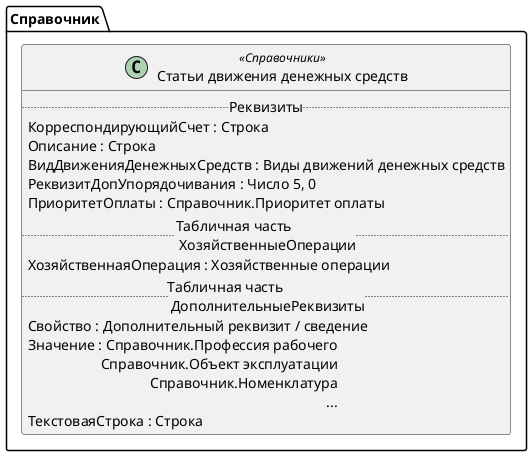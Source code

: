 ﻿@startuml СтатьиДвиженияДенежныхСредств
'!include templates.wsd
'..\include templates.wsd
class Справочник.СтатьиДвиженияДенежныхСредств as "Статьи движения денежных средств" <<Справочники>>
{
..Реквизиты..
КорреспондирующийСчет : Строка
Описание : Строка
ВидДвиженияДенежныхСредств : Виды движений денежных средств
РеквизитДопУпорядочивания : Число 5, 0
ПриоритетОплаты : Справочник.Приоритет оплаты
..Табличная часть \n ХозяйственныеОперации..
ХозяйственнаяОперация : Хозяйственные операции
..Табличная часть \n ДополнительныеРеквизиты..
Свойство : Дополнительный реквизит / сведение
Значение : Справочник.Профессия рабочего\rСправочник.Объект эксплуатации\rСправочник.Номенклатура\r...
ТекстоваяСтрока : Строка
}
@enduml
